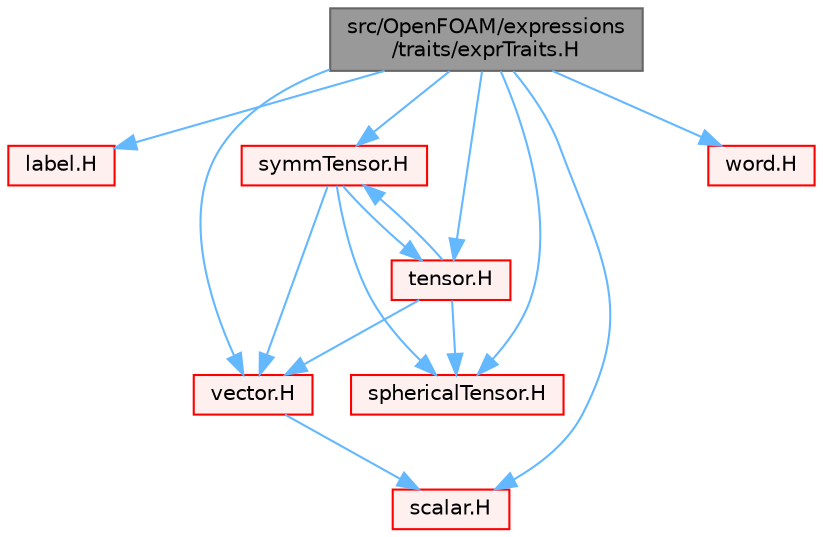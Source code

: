 digraph "src/OpenFOAM/expressions/traits/exprTraits.H"
{
 // LATEX_PDF_SIZE
  bgcolor="transparent";
  edge [fontname=Helvetica,fontsize=10,labelfontname=Helvetica,labelfontsize=10];
  node [fontname=Helvetica,fontsize=10,shape=box,height=0.2,width=0.4];
  Node1 [id="Node000001",label="src/OpenFOAM/expressions\l/traits/exprTraits.H",height=0.2,width=0.4,color="gray40", fillcolor="grey60", style="filled", fontcolor="black",tooltip=" "];
  Node1 -> Node2 [id="edge1_Node000001_Node000002",color="steelblue1",style="solid",tooltip=" "];
  Node2 [id="Node000002",label="label.H",height=0.2,width=0.4,color="red", fillcolor="#FFF0F0", style="filled",URL="$label_8H.html",tooltip=" "];
  Node1 -> Node25 [id="edge2_Node000001_Node000025",color="steelblue1",style="solid",tooltip=" "];
  Node25 [id="Node000025",label="scalar.H",height=0.2,width=0.4,color="red", fillcolor="#FFF0F0", style="filled",URL="$scalar_8H.html",tooltip=" "];
  Node1 -> Node33 [id="edge3_Node000001_Node000033",color="steelblue1",style="solid",tooltip=" "];
  Node33 [id="Node000033",label="vector.H",height=0.2,width=0.4,color="red", fillcolor="#FFF0F0", style="filled",URL="$vector_8H.html",tooltip=" "];
  Node33 -> Node25 [id="edge4_Node000033_Node000025",color="steelblue1",style="solid",tooltip=" "];
  Node1 -> Node79 [id="edge5_Node000001_Node000079",color="steelblue1",style="solid",tooltip=" "];
  Node79 [id="Node000079",label="sphericalTensor.H",height=0.2,width=0.4,color="red", fillcolor="#FFF0F0", style="filled",URL="$sphericalTensor_8H.html",tooltip=" "];
  Node1 -> Node83 [id="edge6_Node000001_Node000083",color="steelblue1",style="solid",tooltip=" "];
  Node83 [id="Node000083",label="symmTensor.H",height=0.2,width=0.4,color="red", fillcolor="#FFF0F0", style="filled",URL="$symmTensor_8H.html",tooltip=" "];
  Node83 -> Node33 [id="edge7_Node000083_Node000033",color="steelblue1",style="solid",tooltip=" "];
  Node83 -> Node79 [id="edge8_Node000083_Node000079",color="steelblue1",style="solid",tooltip=" "];
  Node83 -> Node90 [id="edge9_Node000083_Node000090",color="steelblue1",style="solid",tooltip=" "];
  Node90 [id="Node000090",label="tensor.H",height=0.2,width=0.4,color="red", fillcolor="#FFF0F0", style="filled",URL="$tensor_8H.html",tooltip=" "];
  Node90 -> Node33 [id="edge10_Node000090_Node000033",color="steelblue1",style="solid",tooltip=" "];
  Node90 -> Node79 [id="edge11_Node000090_Node000079",color="steelblue1",style="solid",tooltip=" "];
  Node90 -> Node83 [id="edge12_Node000090_Node000083",color="steelblue1",style="solid",tooltip=" "];
  Node1 -> Node90 [id="edge13_Node000001_Node000090",color="steelblue1",style="solid",tooltip=" "];
  Node1 -> Node11 [id="edge14_Node000001_Node000011",color="steelblue1",style="solid",tooltip=" "];
  Node11 [id="Node000011",label="word.H",height=0.2,width=0.4,color="red", fillcolor="#FFF0F0", style="filled",URL="$word_8H.html",tooltip=" "];
}
